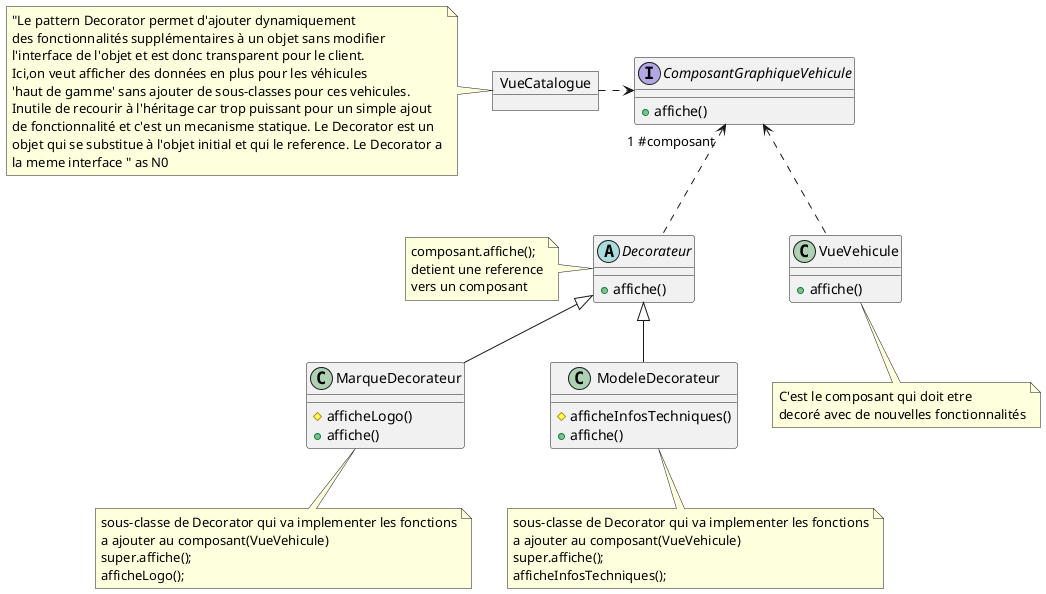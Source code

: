 @startuml

object VueCatalogue
interface ComposantGraphiqueVehicule{
+affiche()
}
VueCatalogue .> ComposantGraphiqueVehicule
class VueVehicule{
+affiche()
}
abstract class Decorateur{
+affiche()
}
ComposantGraphiqueVehicule <.. VueVehicule
note bottom of VueVehicule : C'est le composant qui doit etre\d\ndecoré avec de nouvelles fonctionnalités
ComposantGraphiqueVehicule "1 #composant"<.. Decorateur
note left of Decorateur : composant.affiche();\ndetient une reference\nvers un composant

class ModeleDecorateur{
#afficheInfosTechniques()
+affiche()
}
class MarqueDecorateur{
#afficheLogo()
+affiche()
}
Decorateur <|-- ModeleDecorateur
Decorateur <|-- MarqueDecorateur
note bottom of ModeleDecorateur : sous-classe de Decorator qui va implementer les fonctions\na ajouter au composant(VueVehicule)\nsuper.affiche();\nafficheInfosTechniques();
note bottom of MarqueDecorateur : sous-classe de Decorator qui va implementer les fonctions\na ajouter au composant(VueVehicule)\nsuper.affiche();\nafficheLogo();


note left of VueCatalogue : "Le pattern Decorator permet d'ajouter dynamiquement\ndes fonctionnalités supplémentaires à un objet sans modifier\nl'interface de l'objet et est donc transparent pour le client.\nIci,on veut afficher des données en plus pour les véhicules\n'haut de gamme' sans ajouter de sous-classes pour ces vehicules.\nInutile de recourir à l'héritage car trop puissant pour un simple ajout\nde fonctionnalité et c'est un mecanisme statique. Le Decorator est un\nobjet qui se substitue à l'objet initial et qui le reference. Le Decorator a\nla meme interface " as N0

@enduml